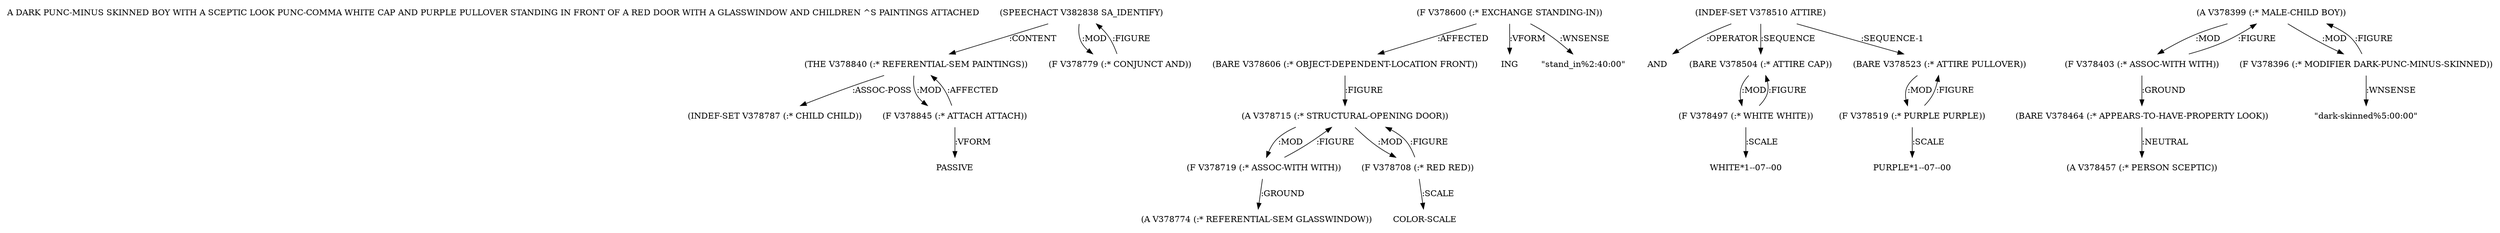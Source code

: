 digraph Terms {
  node [shape=none]
  "A DARK PUNC-MINUS SKINNED BOY WITH A SCEPTIC LOOK PUNC-COMMA WHITE CAP AND PURPLE PULLOVER STANDING IN FRONT OF A RED DOOR WITH A GLASSWINDOW AND CHILDREN ^S PAINTINGS ATTACHED"
  "V382838" [label="(SPEECHACT V382838 SA_IDENTIFY)"]
  "V382838" -> "V378840" [label=":CONTENT"]
  "V382838" -> "V378779" [label=":MOD"]
  "V378779" [label="(F V378779 (:* CONJUNCT AND))"]
  "V378779" -> "V382838" [label=":FIGURE"]
  "V378840" [label="(THE V378840 (:* REFERENTIAL-SEM PAINTINGS))"]
  "V378840" -> "V378787" [label=":ASSOC-POSS"]
  "V378840" -> "V378845" [label=":MOD"]
  "V378787" [label="(INDEF-SET V378787 (:* CHILD CHILD))"]
  "V378845" [label="(F V378845 (:* ATTACH ATTACH))"]
  "V378845" -> "V378840" [label=":AFFECTED"]
  "V378845" -> "NT388921" [label=":VFORM"]
  "NT388921" [label="PASSIVE"]
  "V378600" [label="(F V378600 (:* EXCHANGE STANDING-IN))"]
  "V378600" -> "V378606" [label=":AFFECTED"]
  "V378600" -> "NT388922" [label=":VFORM"]
  "NT388922" [label="ING"]
  "V378600" -> "NT388923" [label=":WNSENSE"]
  "NT388923" [label="\"stand_in%2:40:00\""]
  "V378606" [label="(BARE V378606 (:* OBJECT-DEPENDENT-LOCATION FRONT))"]
  "V378606" -> "V378715" [label=":FIGURE"]
  "V378715" [label="(A V378715 (:* STRUCTURAL-OPENING DOOR))"]
  "V378715" -> "V378719" [label=":MOD"]
  "V378715" -> "V378708" [label=":MOD"]
  "V378708" [label="(F V378708 (:* RED RED))"]
  "V378708" -> "V378715" [label=":FIGURE"]
  "V378708" -> "NT388924" [label=":SCALE"]
  "NT388924" [label="COLOR-SCALE"]
  "V378719" [label="(F V378719 (:* ASSOC-WITH WITH))"]
  "V378719" -> "V378774" [label=":GROUND"]
  "V378719" -> "V378715" [label=":FIGURE"]
  "V378774" [label="(A V378774 (:* REFERENTIAL-SEM GLASSWINDOW))"]
  "V378510" [label="(INDEF-SET V378510 ATTIRE)"]
  "V378510" -> "NT388925" [label=":OPERATOR"]
  "NT388925" [label="AND"]
  "V378510" -> "V378504" [label=":SEQUENCE"]
  "V378510" -> "V378523" [label=":SEQUENCE-1"]
  "V378504" [label="(BARE V378504 (:* ATTIRE CAP))"]
  "V378504" -> "V378497" [label=":MOD"]
  "V378497" [label="(F V378497 (:* WHITE WHITE))"]
  "V378497" -> "V378504" [label=":FIGURE"]
  "V378497" -> "NT388926" [label=":SCALE"]
  "NT388926" [label="WHITE*1--07--00"]
  "V378523" [label="(BARE V378523 (:* ATTIRE PULLOVER))"]
  "V378523" -> "V378519" [label=":MOD"]
  "V378519" [label="(F V378519 (:* PURPLE PURPLE))"]
  "V378519" -> "V378523" [label=":FIGURE"]
  "V378519" -> "NT388927" [label=":SCALE"]
  "NT388927" [label="PURPLE*1--07--00"]
  "V378399" [label="(A V378399 (:* MALE-CHILD BOY))"]
  "V378399" -> "V378403" [label=":MOD"]
  "V378399" -> "V378396" [label=":MOD"]
  "V378396" [label="(F V378396 (:* MODIFIER DARK-PUNC-MINUS-SKINNED))"]
  "V378396" -> "V378399" [label=":FIGURE"]
  "V378396" -> "NT388928" [label=":WNSENSE"]
  "NT388928" [label="\"dark-skinned%5:00:00\""]
  "V378403" [label="(F V378403 (:* ASSOC-WITH WITH))"]
  "V378403" -> "V378464" [label=":GROUND"]
  "V378403" -> "V378399" [label=":FIGURE"]
  "V378464" [label="(BARE V378464 (:* APPEARS-TO-HAVE-PROPERTY LOOK))"]
  "V378464" -> "V378457" [label=":NEUTRAL"]
  "V378457" [label="(A V378457 (:* PERSON SCEPTIC))"]
}
